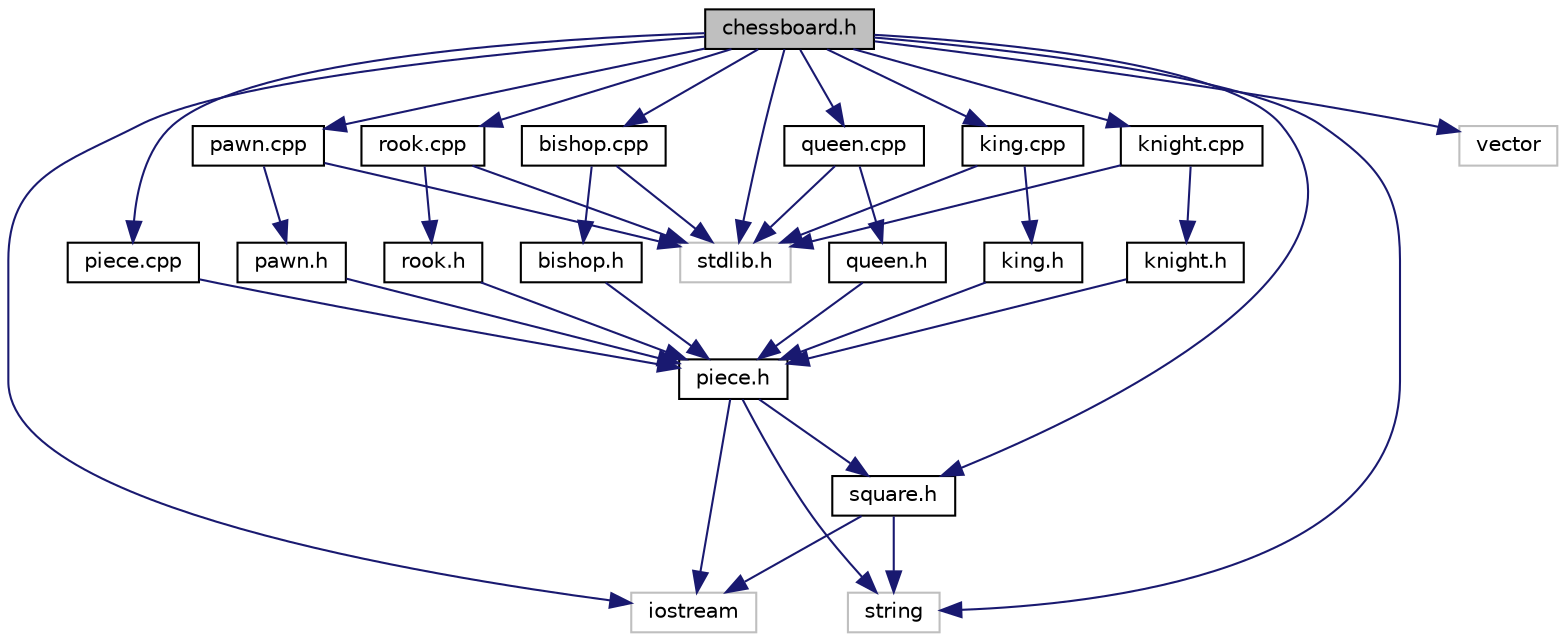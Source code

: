 digraph "chessboard.h"
{
 // LATEX_PDF_SIZE
  edge [fontname="Helvetica",fontsize="10",labelfontname="Helvetica",labelfontsize="10"];
  node [fontname="Helvetica",fontsize="10",shape=record];
  Node1 [label="chessboard.h",height=0.2,width=0.4,color="black", fillcolor="grey75", style="filled", fontcolor="black",tooltip=" "];
  Node1 -> Node2 [color="midnightblue",fontsize="10",style="solid",fontname="Helvetica"];
  Node2 [label="piece.cpp",height=0.2,width=0.4,color="black", fillcolor="white", style="filled",URL="$dd/d2d/piece_8cpp.html",tooltip=" "];
  Node2 -> Node3 [color="midnightblue",fontsize="10",style="solid",fontname="Helvetica"];
  Node3 [label="piece.h",height=0.2,width=0.4,color="black", fillcolor="white", style="filled",URL="$d9/d39/piece_8h.html",tooltip=" "];
  Node3 -> Node4 [color="midnightblue",fontsize="10",style="solid",fontname="Helvetica"];
  Node4 [label="square.h",height=0.2,width=0.4,color="black", fillcolor="white", style="filled",URL="$d7/d3c/square_8h.html",tooltip=" "];
  Node4 -> Node5 [color="midnightblue",fontsize="10",style="solid",fontname="Helvetica"];
  Node5 [label="iostream",height=0.2,width=0.4,color="grey75", fillcolor="white", style="filled",tooltip=" "];
  Node4 -> Node6 [color="midnightblue",fontsize="10",style="solid",fontname="Helvetica"];
  Node6 [label="string",height=0.2,width=0.4,color="grey75", fillcolor="white", style="filled",tooltip=" "];
  Node3 -> Node5 [color="midnightblue",fontsize="10",style="solid",fontname="Helvetica"];
  Node3 -> Node6 [color="midnightblue",fontsize="10",style="solid",fontname="Helvetica"];
  Node1 -> Node7 [color="midnightblue",fontsize="10",style="solid",fontname="Helvetica"];
  Node7 [label="stdlib.h",height=0.2,width=0.4,color="grey75", fillcolor="white", style="filled",tooltip=" "];
  Node1 -> Node4 [color="midnightblue",fontsize="10",style="solid",fontname="Helvetica"];
  Node1 -> Node8 [color="midnightblue",fontsize="10",style="solid",fontname="Helvetica"];
  Node8 [label="queen.cpp",height=0.2,width=0.4,color="black", fillcolor="white", style="filled",URL="$d4/d21/queen_8cpp.html",tooltip=" "];
  Node8 -> Node9 [color="midnightblue",fontsize="10",style="solid",fontname="Helvetica"];
  Node9 [label="queen.h",height=0.2,width=0.4,color="black", fillcolor="white", style="filled",URL="$d0/d0a/queen_8h.html",tooltip="cette classe gère les reines."];
  Node9 -> Node3 [color="midnightblue",fontsize="10",style="solid",fontname="Helvetica"];
  Node8 -> Node7 [color="midnightblue",fontsize="10",style="solid",fontname="Helvetica"];
  Node1 -> Node10 [color="midnightblue",fontsize="10",style="solid",fontname="Helvetica"];
  Node10 [label="king.cpp",height=0.2,width=0.4,color="black", fillcolor="white", style="filled",URL="$d2/db7/king_8cpp.html",tooltip=" "];
  Node10 -> Node7 [color="midnightblue",fontsize="10",style="solid",fontname="Helvetica"];
  Node10 -> Node11 [color="midnightblue",fontsize="10",style="solid",fontname="Helvetica"];
  Node11 [label="king.h",height=0.2,width=0.4,color="black", fillcolor="white", style="filled",URL="$dd/d46/king_8h.html",tooltip="classe du roi"];
  Node11 -> Node3 [color="midnightblue",fontsize="10",style="solid",fontname="Helvetica"];
  Node1 -> Node12 [color="midnightblue",fontsize="10",style="solid",fontname="Helvetica"];
  Node12 [label="knight.cpp",height=0.2,width=0.4,color="black", fillcolor="white", style="filled",URL="$d1/de7/knight_8cpp.html",tooltip=" "];
  Node12 -> Node13 [color="midnightblue",fontsize="10",style="solid",fontname="Helvetica"];
  Node13 [label="knight.h",height=0.2,width=0.4,color="black", fillcolor="white", style="filled",URL="$de/dba/knight_8h.html",tooltip="classe du chevalier"];
  Node13 -> Node3 [color="midnightblue",fontsize="10",style="solid",fontname="Helvetica"];
  Node12 -> Node7 [color="midnightblue",fontsize="10",style="solid",fontname="Helvetica"];
  Node1 -> Node14 [color="midnightblue",fontsize="10",style="solid",fontname="Helvetica"];
  Node14 [label="pawn.cpp",height=0.2,width=0.4,color="black", fillcolor="white", style="filled",URL="$d3/d8a/pawn_8cpp.html",tooltip=" "];
  Node14 -> Node15 [color="midnightblue",fontsize="10",style="solid",fontname="Helvetica"];
  Node15 [label="pawn.h",height=0.2,width=0.4,color="black", fillcolor="white", style="filled",URL="$d9/d15/pawn_8h.html",tooltip="classe du pion"];
  Node15 -> Node3 [color="midnightblue",fontsize="10",style="solid",fontname="Helvetica"];
  Node14 -> Node7 [color="midnightblue",fontsize="10",style="solid",fontname="Helvetica"];
  Node1 -> Node16 [color="midnightblue",fontsize="10",style="solid",fontname="Helvetica"];
  Node16 [label="rook.cpp",height=0.2,width=0.4,color="black", fillcolor="white", style="filled",URL="$d1/d42/rook_8cpp.html",tooltip=" "];
  Node16 -> Node17 [color="midnightblue",fontsize="10",style="solid",fontname="Helvetica"];
  Node17 [label="rook.h",height=0.2,width=0.4,color="black", fillcolor="white", style="filled",URL="$d8/d1c/rook_8h.html",tooltip="classe de la tour"];
  Node17 -> Node3 [color="midnightblue",fontsize="10",style="solid",fontname="Helvetica"];
  Node16 -> Node7 [color="midnightblue",fontsize="10",style="solid",fontname="Helvetica"];
  Node1 -> Node18 [color="midnightblue",fontsize="10",style="solid",fontname="Helvetica"];
  Node18 [label="bishop.cpp",height=0.2,width=0.4,color="black", fillcolor="white", style="filled",URL="$db/d62/bishop_8cpp.html",tooltip=" "];
  Node18 -> Node19 [color="midnightblue",fontsize="10",style="solid",fontname="Helvetica"];
  Node19 [label="bishop.h",height=0.2,width=0.4,color="black", fillcolor="white", style="filled",URL="$d9/d79/bishop_8h.html",tooltip="classe du fou"];
  Node19 -> Node3 [color="midnightblue",fontsize="10",style="solid",fontname="Helvetica"];
  Node18 -> Node7 [color="midnightblue",fontsize="10",style="solid",fontname="Helvetica"];
  Node1 -> Node6 [color="midnightblue",fontsize="10",style="solid",fontname="Helvetica"];
  Node1 -> Node20 [color="midnightblue",fontsize="10",style="solid",fontname="Helvetica"];
  Node20 [label="vector",height=0.2,width=0.4,color="grey75", fillcolor="white", style="filled",tooltip=" "];
  Node1 -> Node5 [color="midnightblue",fontsize="10",style="solid",fontname="Helvetica"];
}
